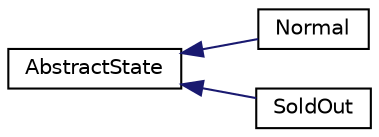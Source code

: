 digraph "Graphical Class Hierarchy"
{
 // LATEX_PDF_SIZE
  edge [fontname="Helvetica",fontsize="10",labelfontname="Helvetica",labelfontsize="10"];
  node [fontname="Helvetica",fontsize="10",shape=record];
  rankdir="LR";
  Node0 [label="AbstractState",height=0.2,width=0.4,color="black", fillcolor="white", style="filled",URL="$classAbstractState.html",tooltip=" "];
  Node0 -> Node1 [dir="back",color="midnightblue",fontsize="10",style="solid",fontname="Helvetica"];
  Node1 [label="Normal",height=0.2,width=0.4,color="black", fillcolor="white", style="filled",URL="$classNormal.html",tooltip=" "];
  Node0 -> Node2 [dir="back",color="midnightblue",fontsize="10",style="solid",fontname="Helvetica"];
  Node2 [label="SoldOut",height=0.2,width=0.4,color="black", fillcolor="white", style="filled",URL="$classSoldOut.html",tooltip=" "];
}
